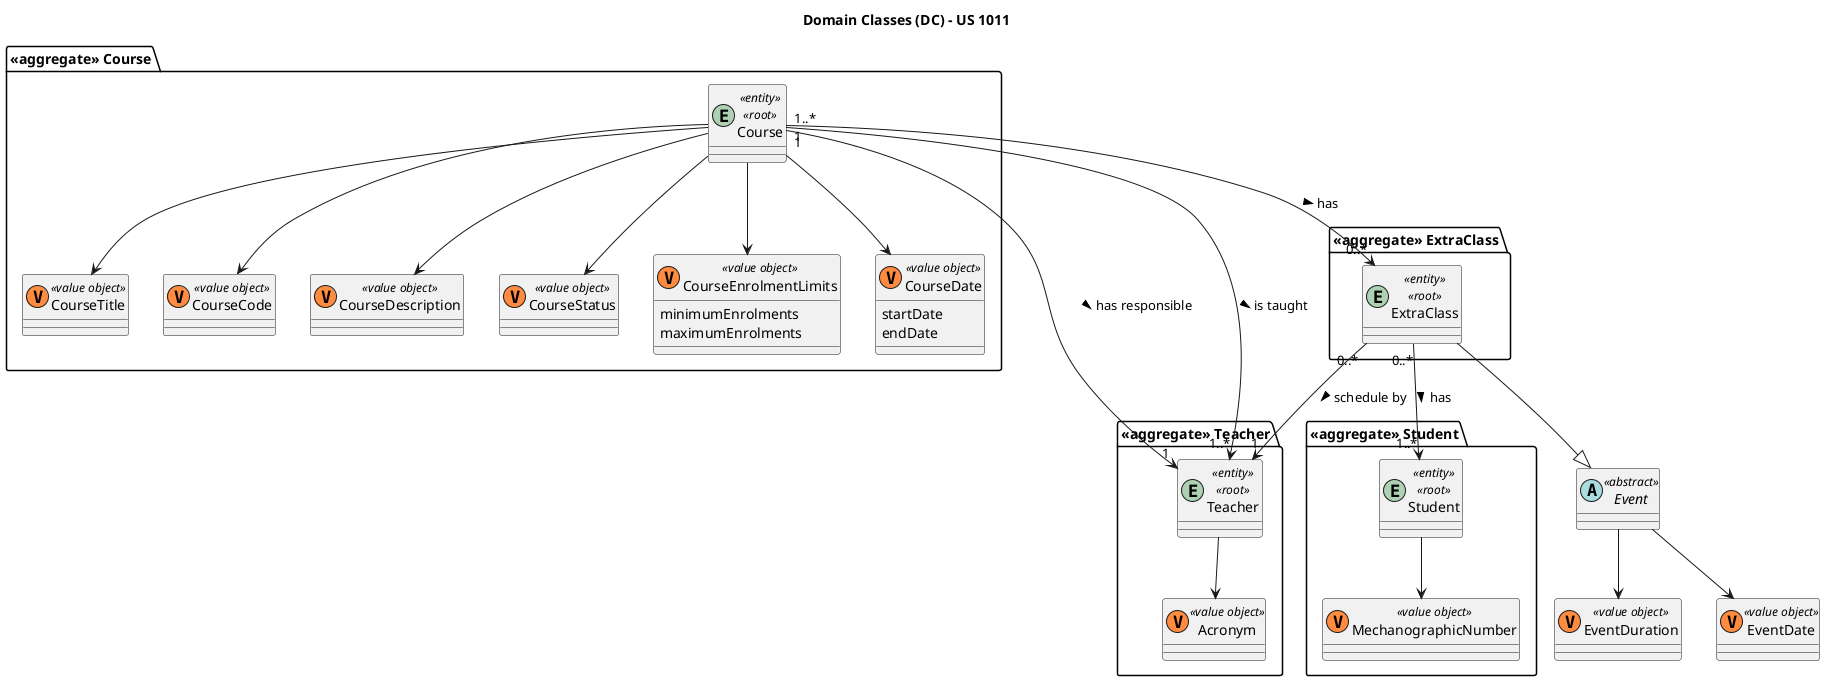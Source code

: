 @startuml

top to bottom direction
title Domain Classes (DC) - US 1011

'Student
package "<<aggregate>> Student" {
    entity Student <<entity>> <<root>>
    class MechanographicNumber <<(V, #FF8B40) value object>>
}

'Teacher
package "<<aggregate>> Teacher" {
    entity Teacher <<entity>> <<root>>
    class Acronym <<(V, #FF8B40) value object>>
}

'Course
package "<<aggregate>> Course" {
    entity Course <<entity>> <<root>>
    class CourseTitle <<(V, #FF8B40) value object>>
    class CourseCode <<(V, #FF8B40) value object>>
    class CourseDescription <<(V, #FF8B40) value object>>
    class CourseStatus <<(V, #FF8B40) value object>>
    class CourseEnrolmentLimits <<(V, #FF8B40) value object>> {
        minimumEnrolments
        maximumEnrolments
    }
    class CourseDate <<(V, #FF8B40) value object>> {
        startDate
        endDate
    }
}

'ExtraClass
package "<<aggregate>> ExtraClass" {
    entity ExtraClass <<entity>> <<root>>
}

'Event
abstract Event <<abstract>>
class EventDuration <<(V, #FF8B40) value object>>
class EventDate <<(V, #FF8B40) value object>>

Teacher -down-> Acronym

Student -down-> MechanographicNumber

Course -down-> CourseTitle
Course -down-> CourseCode
Course -down-> CourseDescription
Course -down-> CourseStatus
Course -down-> CourseEnrolmentLimits
Course -down-> CourseDate
Course "1" --> "1" Teacher : has responsible >
Course "1..*" --> "1..*" Teacher : is taught >
Course "1" --> "0..*" ExtraClass : has >

ExtraClass --|> Event
ExtraClass "0..*" --> "1..*" Student : has >
ExtraClass "0..*" --> "1" Teacher : schedule by >

Event -down-> EventDuration
Event -down-> EventDate

@enduml
